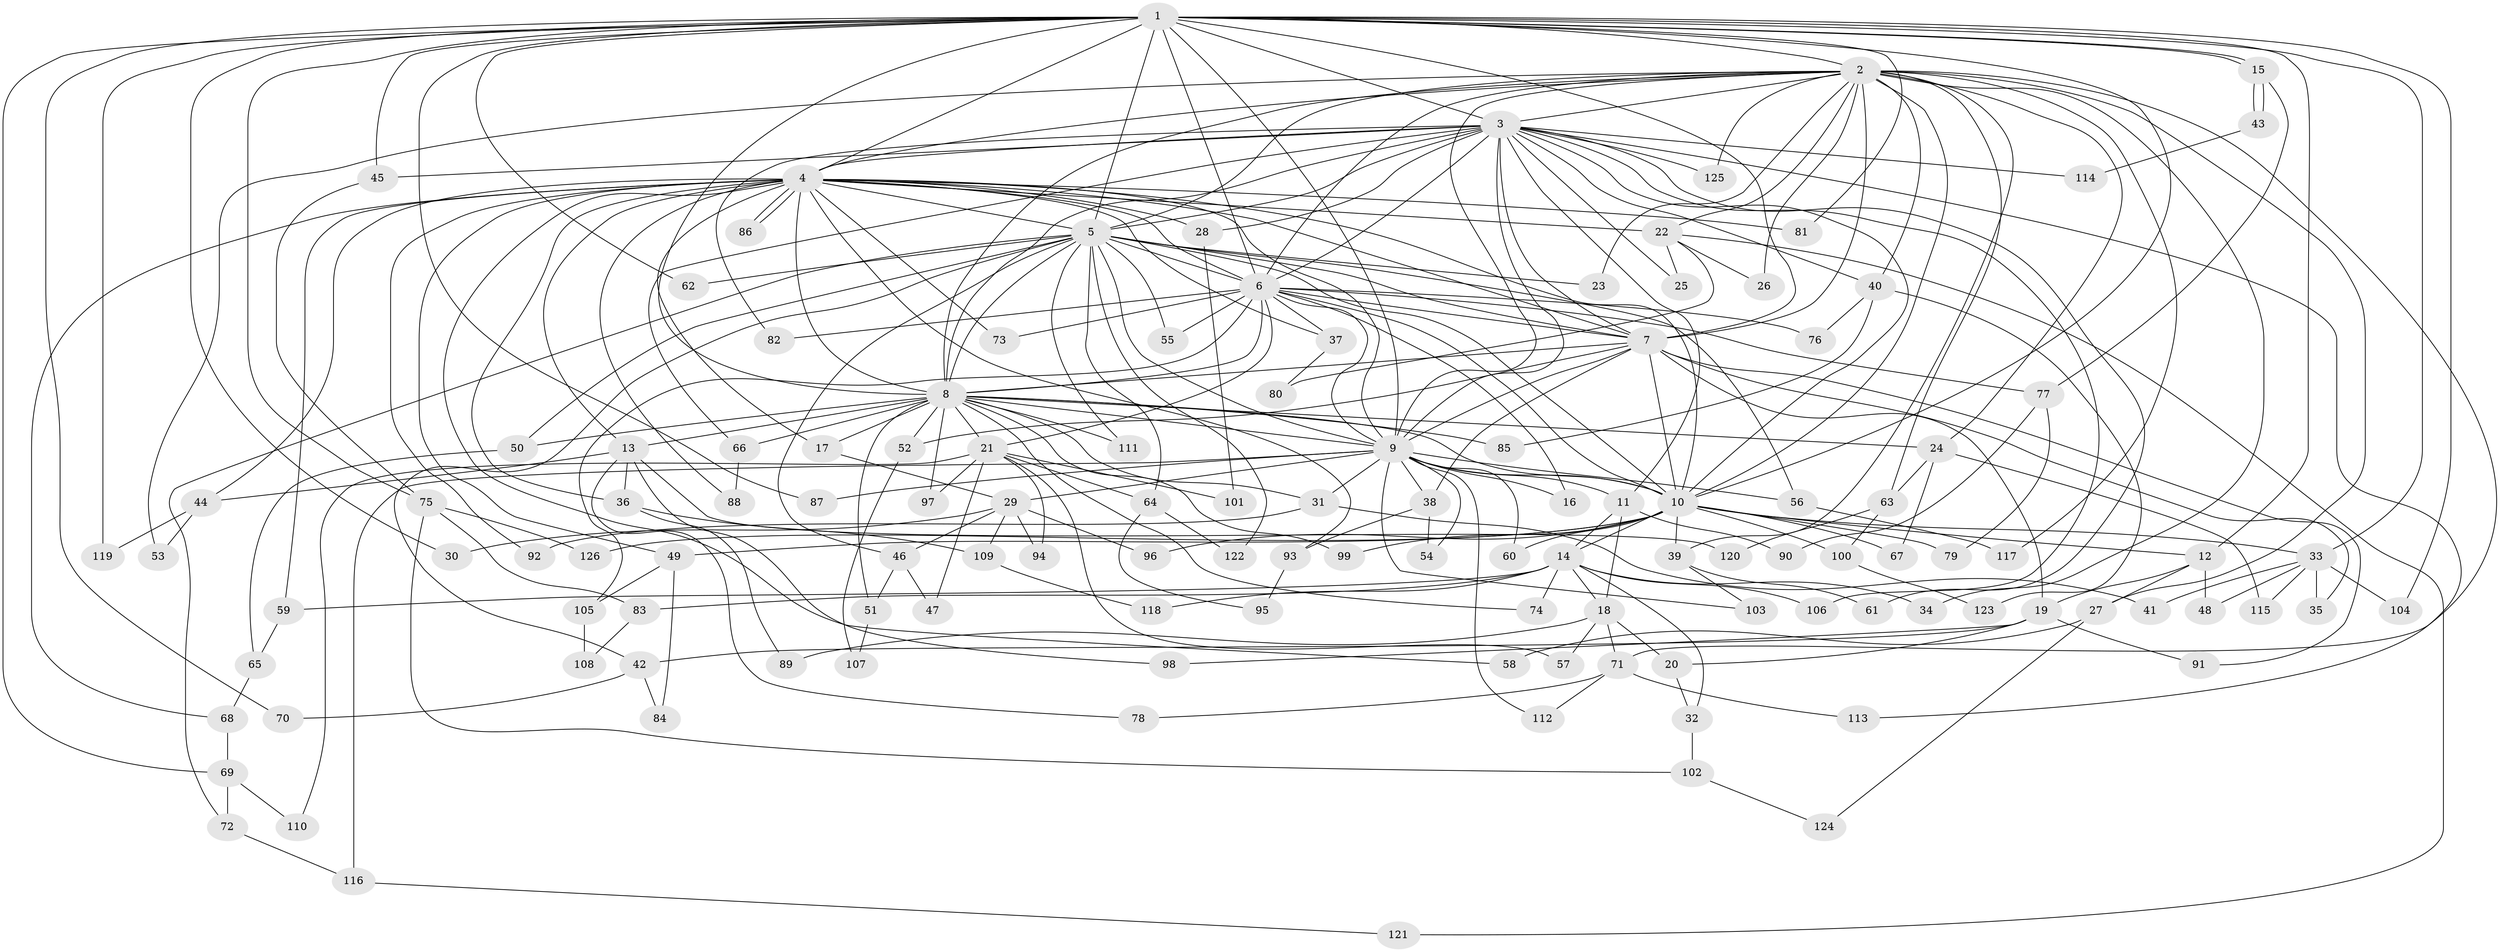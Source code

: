 // coarse degree distribution, {17: 0.02, 23: 0.02, 1: 0.1, 2: 0.52, 3: 0.14, 16: 0.02, 10: 0.02, 6: 0.02, 14: 0.02, 7: 0.04, 8: 0.02, 13: 0.02, 5: 0.02, 4: 0.02}
// Generated by graph-tools (version 1.1) at 2025/49/03/04/25 21:49:02]
// undirected, 126 vertices, 277 edges
graph export_dot {
graph [start="1"]
  node [color=gray90,style=filled];
  1;
  2;
  3;
  4;
  5;
  6;
  7;
  8;
  9;
  10;
  11;
  12;
  13;
  14;
  15;
  16;
  17;
  18;
  19;
  20;
  21;
  22;
  23;
  24;
  25;
  26;
  27;
  28;
  29;
  30;
  31;
  32;
  33;
  34;
  35;
  36;
  37;
  38;
  39;
  40;
  41;
  42;
  43;
  44;
  45;
  46;
  47;
  48;
  49;
  50;
  51;
  52;
  53;
  54;
  55;
  56;
  57;
  58;
  59;
  60;
  61;
  62;
  63;
  64;
  65;
  66;
  67;
  68;
  69;
  70;
  71;
  72;
  73;
  74;
  75;
  76;
  77;
  78;
  79;
  80;
  81;
  82;
  83;
  84;
  85;
  86;
  87;
  88;
  89;
  90;
  91;
  92;
  93;
  94;
  95;
  96;
  97;
  98;
  99;
  100;
  101;
  102;
  103;
  104;
  105;
  106;
  107;
  108;
  109;
  110;
  111;
  112;
  113;
  114;
  115;
  116;
  117;
  118;
  119;
  120;
  121;
  122;
  123;
  124;
  125;
  126;
  1 -- 2;
  1 -- 3;
  1 -- 4;
  1 -- 5;
  1 -- 6;
  1 -- 7;
  1 -- 8;
  1 -- 9;
  1 -- 10;
  1 -- 12;
  1 -- 15;
  1 -- 15;
  1 -- 30;
  1 -- 33;
  1 -- 45;
  1 -- 62;
  1 -- 69;
  1 -- 70;
  1 -- 75;
  1 -- 81;
  1 -- 87;
  1 -- 104;
  1 -- 119;
  2 -- 3;
  2 -- 4;
  2 -- 5;
  2 -- 6;
  2 -- 7;
  2 -- 8;
  2 -- 9;
  2 -- 10;
  2 -- 22;
  2 -- 23;
  2 -- 24;
  2 -- 26;
  2 -- 27;
  2 -- 34;
  2 -- 39;
  2 -- 40;
  2 -- 53;
  2 -- 63;
  2 -- 71;
  2 -- 117;
  2 -- 125;
  3 -- 4;
  3 -- 5;
  3 -- 6;
  3 -- 7;
  3 -- 8;
  3 -- 9;
  3 -- 10;
  3 -- 11;
  3 -- 25;
  3 -- 28;
  3 -- 40;
  3 -- 45;
  3 -- 61;
  3 -- 66;
  3 -- 82;
  3 -- 106;
  3 -- 113;
  3 -- 114;
  3 -- 125;
  4 -- 5;
  4 -- 6;
  4 -- 7;
  4 -- 8;
  4 -- 9;
  4 -- 10;
  4 -- 13;
  4 -- 17;
  4 -- 22;
  4 -- 28;
  4 -- 36;
  4 -- 37;
  4 -- 44;
  4 -- 49;
  4 -- 58;
  4 -- 59;
  4 -- 68;
  4 -- 73;
  4 -- 81;
  4 -- 86;
  4 -- 86;
  4 -- 88;
  4 -- 92;
  4 -- 93;
  5 -- 6;
  5 -- 7;
  5 -- 8;
  5 -- 9;
  5 -- 10;
  5 -- 23;
  5 -- 42;
  5 -- 46;
  5 -- 50;
  5 -- 55;
  5 -- 56;
  5 -- 62;
  5 -- 64;
  5 -- 72;
  5 -- 111;
  5 -- 122;
  6 -- 7;
  6 -- 8;
  6 -- 9;
  6 -- 10;
  6 -- 16;
  6 -- 21;
  6 -- 37;
  6 -- 55;
  6 -- 73;
  6 -- 76;
  6 -- 77;
  6 -- 82;
  6 -- 105;
  7 -- 8;
  7 -- 9;
  7 -- 10;
  7 -- 19;
  7 -- 35;
  7 -- 38;
  7 -- 52;
  7 -- 91;
  8 -- 9;
  8 -- 10;
  8 -- 13;
  8 -- 17;
  8 -- 21;
  8 -- 24;
  8 -- 31;
  8 -- 50;
  8 -- 51;
  8 -- 52;
  8 -- 66;
  8 -- 74;
  8 -- 85;
  8 -- 97;
  8 -- 99;
  8 -- 111;
  9 -- 10;
  9 -- 11;
  9 -- 16;
  9 -- 29;
  9 -- 31;
  9 -- 38;
  9 -- 54;
  9 -- 56;
  9 -- 60;
  9 -- 87;
  9 -- 103;
  9 -- 112;
  9 -- 116;
  10 -- 12;
  10 -- 14;
  10 -- 33;
  10 -- 39;
  10 -- 49;
  10 -- 60;
  10 -- 67;
  10 -- 79;
  10 -- 96;
  10 -- 99;
  10 -- 100;
  10 -- 126;
  11 -- 14;
  11 -- 18;
  11 -- 90;
  12 -- 19;
  12 -- 27;
  12 -- 48;
  13 -- 36;
  13 -- 44;
  13 -- 78;
  13 -- 98;
  13 -- 120;
  14 -- 18;
  14 -- 32;
  14 -- 34;
  14 -- 59;
  14 -- 74;
  14 -- 83;
  14 -- 106;
  14 -- 118;
  15 -- 43;
  15 -- 43;
  15 -- 77;
  17 -- 29;
  18 -- 20;
  18 -- 57;
  18 -- 71;
  18 -- 89;
  19 -- 20;
  19 -- 42;
  19 -- 91;
  19 -- 98;
  20 -- 32;
  21 -- 47;
  21 -- 57;
  21 -- 64;
  21 -- 94;
  21 -- 97;
  21 -- 101;
  21 -- 110;
  22 -- 25;
  22 -- 26;
  22 -- 80;
  22 -- 121;
  24 -- 63;
  24 -- 67;
  24 -- 115;
  27 -- 58;
  27 -- 124;
  28 -- 101;
  29 -- 30;
  29 -- 46;
  29 -- 94;
  29 -- 96;
  29 -- 109;
  31 -- 41;
  31 -- 92;
  32 -- 102;
  33 -- 35;
  33 -- 41;
  33 -- 48;
  33 -- 104;
  33 -- 115;
  36 -- 89;
  36 -- 109;
  37 -- 80;
  38 -- 54;
  38 -- 93;
  39 -- 61;
  39 -- 103;
  40 -- 76;
  40 -- 85;
  40 -- 123;
  42 -- 70;
  42 -- 84;
  43 -- 114;
  44 -- 53;
  44 -- 119;
  45 -- 75;
  46 -- 47;
  46 -- 51;
  49 -- 84;
  49 -- 105;
  50 -- 65;
  51 -- 107;
  52 -- 107;
  56 -- 117;
  59 -- 65;
  63 -- 100;
  63 -- 120;
  64 -- 95;
  64 -- 122;
  65 -- 68;
  66 -- 88;
  68 -- 69;
  69 -- 72;
  69 -- 110;
  71 -- 78;
  71 -- 112;
  71 -- 113;
  72 -- 116;
  75 -- 83;
  75 -- 102;
  75 -- 126;
  77 -- 79;
  77 -- 90;
  83 -- 108;
  93 -- 95;
  100 -- 123;
  102 -- 124;
  105 -- 108;
  109 -- 118;
  116 -- 121;
}
